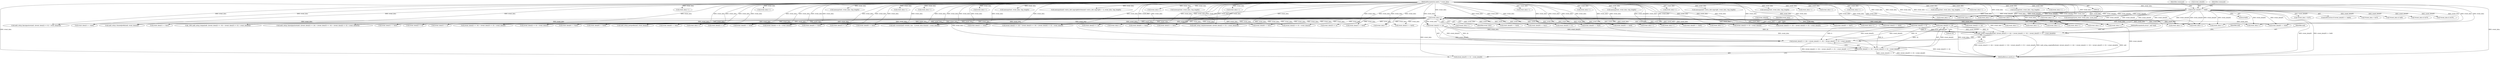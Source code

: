 digraph "0_wildmidi_660b513d99bced8783a4a5984ac2f742c74ebbdd_4@array" {
"1001124" [label="(Call,event_data[4] << 16)"];
"1000187" [label="(Call,event_data++)"];
"1000171" [label="(Call,event_data[0] >= 0x80)"];
"1000143" [label="(MethodParameterIn,uint8_t * event_data)"];
"1001115" [label="(Call,midi_setup_smpteoffset(mdi, ((event_data[3] << 24) + (event_data[4] << 16) + (event_data[5] << 8) + event_data[6])))"];
"1001117" [label="(Call,(event_data[3] << 24) + (event_data[4] << 16) + (event_data[5] << 8) + event_data[6])"];
"1001123" [label="(Call,(event_data[4] << 16) + (event_data[5] << 8) + event_data[6])"];
"1000312" [label="(Call,event_data++)"];
"1001186" [label="(Call,(event_data[4] << 8) + event_data[5])"];
"1000142" [label="(MethodParameterIn,struct _mdi *mdi)"];
"1001181" [label="(Call,event_data[3] << 16)"];
"1000358" [label="(Call,event_data[0] == 0x00)"];
"1001138" [label="(Call,mdi->events[mdi->events_size - 1].event_data.channel = event_data[2])"];
"1001292" [label="(Call,*event_data > 0x7f)"];
"1000888" [label="(Call,event_data++)"];
"1000369" [label="(Call,midi_setup_sequenceno(mdi, ((event_data[2] << 8) + event_data[3])))"];
"1001175" [label="(Call,event_data[2] << 24)"];
"1001117" [label="(Call,(event_data[3] << 24) + (event_data[4] << 16) + (event_data[5] << 8) + event_data[6])"];
"1000464" [label="(Call,event_data++)"];
"1001327" [label="(Call,event_data++)"];
"1000363" [label="(Call,event_data[1] == 0x02)"];
"1000504" [label="(Call,event_data++)"];
"1001084" [label="(Call,event_data[2] << 16)"];
"1001118" [label="(Call,event_data[3] << 24)"];
"1000866" [label="(Call,event_data++)"];
"1000170" [label="(ControlStructure,if (event_data[0] >= 0x80))"];
"1000195" [label="(Identifier,command)"];
"1000458" [label="(Call,event_data[0] == 0x02)"];
"1000770" [label="(Call,memcpy(text, event_data, tmp_length))"];
"1001070" [label="(Call,event_data[0] == 0x51)"];
"1001214" [label="(Call,(event_data[2] << 8) + event_data[3])"];
"1000793" [label="(Call,event_data++)"];
"1000906" [label="(Call,event_data++)"];
"1000714" [label="(Call,event_data[0] == 0x04)"];
"1000669" [label="(Call,event_data++)"];
"1001212" [label="(Call,midi_setup_keysignature(mdi, ((event_data[2] << 8) + event_data[3])))"];
"1000284" [label="(Call,event_data++)"];
"1001166" [label="(Call,event_data[1] == 0x04)"];
"1001018" [label="(Call,midi_setup_channelprefix(mdi, event_data[2]))"];
"1000815" [label="(Call,event_data++)"];
"1001034" [label="(Call,event_data[1] == 0x01)"];
"1000916" [label="(Call,memcpy(text, event_data, tmp_length))"];
"1001081" [label="(Call,_WM_midi_setup_tempo(mdi, ((event_data[2] << 16) + (event_data[3] << 8) + event_data[4])))"];
"1000539" [label="(Call,memcpy(&mdi->extra_info.copyright[strlen(mdi->extra_info.copyright) + 1], event_data, tmp_length))"];
"1001132" [label="(Identifier,event_data)"];
"1001172" [label="(Call,midi_setup_timesignature(mdi, ((event_data[2] << 24) + (event_data[3] << 16) + (event_data[4] << 8) + event_data[5])))"];
"1001075" [label="(Call,event_data[1] == 0x03)"];
"1000244" [label="(Call,event_data++)"];
"1001123" [label="(Call,(event_data[4] << 16) + (event_data[5] << 8) + event_data[6])"];
"1001125" [label="(Call,event_data[4])"];
"1000742" [label="(Call,event_data++)"];
"1000989" [label="(Call,memcpy(text, event_data, tmp_length))"];
"1001313" [label="(Call,*event_data > 0x7f)"];
"1000279" [label="(Call,event_data++)"];
"1001215" [label="(Call,event_data[2] << 8)"];
"1000179" [label="(Call,*event_data & 0xf0)"];
"1000230" [label="(Call,event_data[1] == 0)"];
"1001083" [label="(Call,(event_data[2] << 16) + (event_data[3] << 8) + event_data[4])"];
"1001305" [label="(Call,*event_data & 0x7F)"];
"1000217" [label="(Call,event_data++)"];
"1001250" [label="(Call,event_data++)"];
"1000371" [label="(Call,(event_data[2] << 8) + event_data[3])"];
"1001323" [label="(Call,*event_data & 0x7F)"];
"1001007" [label="(Call,event_data[0] == 0x20)"];
"1000299" [label="(Call,event_data++)"];
"1001161" [label="(Call,event_data[0] == 0x58)"];
"1001040" [label="(Call,midi_setup_portprefix(mdi, event_data[2]))"];
"1000385" [label="(Call,event_data[0] == 0x01)"];
"1000391" [label="(Call,event_data++)"];
"1001114" [label="(Block,)"];
"1001128" [label="(Literal,16)"];
"1000372" [label="(Call,event_data[2] << 8)"];
"1001143" [label="(Identifier,mdi)"];
"1001201" [label="(Call,event_data[0] == 0x59)"];
"1001104" [label="(Call,event_data[0] == 0x54)"];
"1000239" [label="(Call,event_data++)"];
"1000641" [label="(Call,event_data[0] == 0x03)"];
"1000760" [label="(Call,event_data++)"];
"1001115" [label="(Call,midi_setup_smpteoffset(mdi, ((event_data[3] << 24) + (event_data[4] << 16) + (event_data[5] << 8) + event_data[6])))"];
"1000175" [label="(Literal,0x80)"];
"1001124" [label="(Call,event_data[4] << 16)"];
"1001174" [label="(Call,(event_data[2] << 24) + (event_data[3] << 16) + (event_data[4] << 8) + event_data[5])"];
"1001012" [label="(Call,event_data[1] == 0x01)"];
"1001090" [label="(Call,event_data[3] << 8)"];
"1001206" [label="(Call,event_data[1] == 0x02)"];
"1000431" [label="(Call,event_data++)"];
"1001116" [label="(Identifier,mdi)"];
"1000259" [label="(Call,event_data++)"];
"1001109" [label="(Call,event_data[1] == 0x05)"];
"1000697" [label="(Call,memcpy(text, event_data, tmp_length))"];
"1000330" [label="(Call,event_data++)"];
"1001029" [label="(Call,event_data[0] == 0x21)"];
"1001550" [label="(MethodReturn,uint32_t)"];
"1001342" [label="(Call,memcpy(sysex_store, event_data, sysex_len))"];
"1001187" [label="(Call,event_data[4] << 8)"];
"1000979" [label="(Call,event_data++)"];
"1001051" [label="(Call,event_data[0] == 0x2F)"];
"1000601" [label="(Call,memcpy(mdi->extra_info.copyright, event_data, tmp_length))"];
"1001129" [label="(Call,(event_data[5] << 8) + event_data[6])"];
"1000186" [label="(Call,*event_data++)"];
"1000860" [label="(Call,event_data[0] == 0x06)"];
"1000264" [label="(Call,event_data++)"];
"1000178" [label="(Identifier,command)"];
"1000624" [label="(Call,memcpy(text, event_data, tmp_length))"];
"1000486" [label="(Call,event_data++)"];
"1000687" [label="(Call,event_data++)"];
"1000720" [label="(Call,event_data++)"];
"1000939" [label="(Call,event_data++)"];
"1000961" [label="(Call,event_data++)"];
"1000787" [label="(Call,event_data[0] == 0x05)"];
"1001309" [label="(Call,event_data++)"];
"1000647" [label="(Call,event_data++)"];
"1001089" [label="(Call,(event_data[3] << 8) + event_data[4])"];
"1000143" [label="(MethodParameterIn,uint8_t * event_data)"];
"1000325" [label="(Call,event_data++)"];
"1000172" [label="(Call,event_data[0])"];
"1000441" [label="(Call,memcpy(text, event_data, tmp_length))"];
"1000833" [label="(Call,event_data++)"];
"1001180" [label="(Call,(event_data[3] << 16) + (event_data[4] << 8) + event_data[5])"];
"1000933" [label="(Call,event_data[0] == 0x07)"];
"1001228" [label="(Call,event_data++)"];
"1000212" [label="(Call,event_data++)"];
"1000843" [label="(Call,memcpy(text, event_data, tmp_length))"];
"1000413" [label="(Call,event_data++)"];
"1000188" [label="(Identifier,event_data)"];
"1001056" [label="(Call,event_data[1] == 0x00)"];
"1001130" [label="(Call,event_data[5] << 8)"];
"1000187" [label="(Call,event_data++)"];
"1000171" [label="(Call,event_data[0] >= 0x80)"];
"1001124" -> "1001123"  [label="AST: "];
"1001124" -> "1001128"  [label="CFG: "];
"1001125" -> "1001124"  [label="AST: "];
"1001128" -> "1001124"  [label="AST: "];
"1001132" -> "1001124"  [label="CFG: "];
"1001124" -> "1001550"  [label="DDG: event_data[4]"];
"1001124" -> "1001115"  [label="DDG: event_data[4]"];
"1001124" -> "1001115"  [label="DDG: 16"];
"1001124" -> "1001117"  [label="DDG: event_data[4]"];
"1001124" -> "1001117"  [label="DDG: 16"];
"1001124" -> "1001123"  [label="DDG: event_data[4]"];
"1001124" -> "1001123"  [label="DDG: 16"];
"1000187" -> "1001124"  [label="DDG: event_data"];
"1000143" -> "1001124"  [label="DDG: event_data"];
"1000187" -> "1000186"  [label="AST: "];
"1000187" -> "1000188"  [label="CFG: "];
"1000188" -> "1000187"  [label="AST: "];
"1000186" -> "1000187"  [label="CFG: "];
"1000187" -> "1001550"  [label="DDG: event_data"];
"1000171" -> "1000187"  [label="DDG: event_data[0]"];
"1000143" -> "1000187"  [label="DDG: event_data"];
"1000187" -> "1000212"  [label="DDG: event_data"];
"1000187" -> "1000230"  [label="DDG: event_data"];
"1000187" -> "1000239"  [label="DDG: event_data"];
"1000187" -> "1000259"  [label="DDG: event_data"];
"1000187" -> "1000279"  [label="DDG: event_data"];
"1000187" -> "1000299"  [label="DDG: event_data"];
"1000187" -> "1000312"  [label="DDG: event_data"];
"1000187" -> "1000325"  [label="DDG: event_data"];
"1000187" -> "1000358"  [label="DDG: event_data"];
"1000187" -> "1000363"  [label="DDG: event_data"];
"1000187" -> "1000369"  [label="DDG: event_data"];
"1000187" -> "1000372"  [label="DDG: event_data"];
"1000187" -> "1000371"  [label="DDG: event_data"];
"1000187" -> "1000385"  [label="DDG: event_data"];
"1000187" -> "1000391"  [label="DDG: event_data"];
"1000187" -> "1000458"  [label="DDG: event_data"];
"1000187" -> "1000464"  [label="DDG: event_data"];
"1000187" -> "1000641"  [label="DDG: event_data"];
"1000187" -> "1000647"  [label="DDG: event_data"];
"1000187" -> "1000714"  [label="DDG: event_data"];
"1000187" -> "1000720"  [label="DDG: event_data"];
"1000187" -> "1000787"  [label="DDG: event_data"];
"1000187" -> "1000793"  [label="DDG: event_data"];
"1000187" -> "1000860"  [label="DDG: event_data"];
"1000187" -> "1000866"  [label="DDG: event_data"];
"1000187" -> "1000933"  [label="DDG: event_data"];
"1000187" -> "1000939"  [label="DDG: event_data"];
"1000187" -> "1001007"  [label="DDG: event_data"];
"1000187" -> "1001012"  [label="DDG: event_data"];
"1000187" -> "1001018"  [label="DDG: event_data"];
"1000187" -> "1001029"  [label="DDG: event_data"];
"1000187" -> "1001034"  [label="DDG: event_data"];
"1000187" -> "1001040"  [label="DDG: event_data"];
"1000187" -> "1001051"  [label="DDG: event_data"];
"1000187" -> "1001056"  [label="DDG: event_data"];
"1000187" -> "1001070"  [label="DDG: event_data"];
"1000187" -> "1001075"  [label="DDG: event_data"];
"1000187" -> "1001081"  [label="DDG: event_data"];
"1000187" -> "1001084"  [label="DDG: event_data"];
"1000187" -> "1001083"  [label="DDG: event_data"];
"1000187" -> "1001090"  [label="DDG: event_data"];
"1000187" -> "1001089"  [label="DDG: event_data"];
"1000187" -> "1001104"  [label="DDG: event_data"];
"1000187" -> "1001109"  [label="DDG: event_data"];
"1000187" -> "1001115"  [label="DDG: event_data"];
"1000187" -> "1001118"  [label="DDG: event_data"];
"1000187" -> "1001117"  [label="DDG: event_data"];
"1000187" -> "1001123"  [label="DDG: event_data"];
"1000187" -> "1001130"  [label="DDG: event_data"];
"1000187" -> "1001129"  [label="DDG: event_data"];
"1000187" -> "1001138"  [label="DDG: event_data"];
"1000187" -> "1001161"  [label="DDG: event_data"];
"1000187" -> "1001166"  [label="DDG: event_data"];
"1000187" -> "1001172"  [label="DDG: event_data"];
"1000187" -> "1001175"  [label="DDG: event_data"];
"1000187" -> "1001174"  [label="DDG: event_data"];
"1000187" -> "1001181"  [label="DDG: event_data"];
"1000187" -> "1001180"  [label="DDG: event_data"];
"1000187" -> "1001187"  [label="DDG: event_data"];
"1000187" -> "1001186"  [label="DDG: event_data"];
"1000187" -> "1001201"  [label="DDG: event_data"];
"1000187" -> "1001206"  [label="DDG: event_data"];
"1000187" -> "1001212"  [label="DDG: event_data"];
"1000187" -> "1001215"  [label="DDG: event_data"];
"1000187" -> "1001214"  [label="DDG: event_data"];
"1000187" -> "1001228"  [label="DDG: event_data"];
"1000187" -> "1001309"  [label="DDG: event_data"];
"1000187" -> "1001327"  [label="DDG: event_data"];
"1000171" -> "1000170"  [label="AST: "];
"1000171" -> "1000175"  [label="CFG: "];
"1000172" -> "1000171"  [label="AST: "];
"1000175" -> "1000171"  [label="AST: "];
"1000178" -> "1000171"  [label="CFG: "];
"1000195" -> "1000171"  [label="CFG: "];
"1000171" -> "1001550"  [label="DDG: event_data[0]"];
"1000171" -> "1001550"  [label="DDG: event_data[0] >= 0x80"];
"1000143" -> "1000171"  [label="DDG: event_data"];
"1000171" -> "1000179"  [label="DDG: event_data[0]"];
"1000171" -> "1000212"  [label="DDG: event_data[0]"];
"1000171" -> "1000217"  [label="DDG: event_data[0]"];
"1000171" -> "1000239"  [label="DDG: event_data[0]"];
"1000171" -> "1000244"  [label="DDG: event_data[0]"];
"1000171" -> "1000259"  [label="DDG: event_data[0]"];
"1000171" -> "1000264"  [label="DDG: event_data[0]"];
"1000171" -> "1000279"  [label="DDG: event_data[0]"];
"1000171" -> "1000284"  [label="DDG: event_data[0]"];
"1000171" -> "1000299"  [label="DDG: event_data[0]"];
"1000171" -> "1000312"  [label="DDG: event_data[0]"];
"1000171" -> "1000325"  [label="DDG: event_data[0]"];
"1000171" -> "1000330"  [label="DDG: event_data[0]"];
"1000171" -> "1000358"  [label="DDG: event_data[0]"];
"1000171" -> "1001292"  [label="DDG: event_data[0]"];
"1000171" -> "1001305"  [label="DDG: event_data[0]"];
"1000171" -> "1001309"  [label="DDG: event_data[0]"];
"1000171" -> "1001313"  [label="DDG: event_data[0]"];
"1000171" -> "1001323"  [label="DDG: event_data[0]"];
"1000171" -> "1001327"  [label="DDG: event_data[0]"];
"1000171" -> "1001342"  [label="DDG: event_data[0]"];
"1000143" -> "1000141"  [label="AST: "];
"1000143" -> "1001550"  [label="DDG: event_data"];
"1000143" -> "1000212"  [label="DDG: event_data"];
"1000143" -> "1000217"  [label="DDG: event_data"];
"1000143" -> "1000230"  [label="DDG: event_data"];
"1000143" -> "1000239"  [label="DDG: event_data"];
"1000143" -> "1000244"  [label="DDG: event_data"];
"1000143" -> "1000259"  [label="DDG: event_data"];
"1000143" -> "1000264"  [label="DDG: event_data"];
"1000143" -> "1000279"  [label="DDG: event_data"];
"1000143" -> "1000284"  [label="DDG: event_data"];
"1000143" -> "1000299"  [label="DDG: event_data"];
"1000143" -> "1000312"  [label="DDG: event_data"];
"1000143" -> "1000325"  [label="DDG: event_data"];
"1000143" -> "1000330"  [label="DDG: event_data"];
"1000143" -> "1000358"  [label="DDG: event_data"];
"1000143" -> "1000363"  [label="DDG: event_data"];
"1000143" -> "1000369"  [label="DDG: event_data"];
"1000143" -> "1000372"  [label="DDG: event_data"];
"1000143" -> "1000371"  [label="DDG: event_data"];
"1000143" -> "1000385"  [label="DDG: event_data"];
"1000143" -> "1000391"  [label="DDG: event_data"];
"1000143" -> "1000413"  [label="DDG: event_data"];
"1000143" -> "1000431"  [label="DDG: event_data"];
"1000143" -> "1000441"  [label="DDG: event_data"];
"1000143" -> "1000458"  [label="DDG: event_data"];
"1000143" -> "1000464"  [label="DDG: event_data"];
"1000143" -> "1000486"  [label="DDG: event_data"];
"1000143" -> "1000504"  [label="DDG: event_data"];
"1000143" -> "1000539"  [label="DDG: event_data"];
"1000143" -> "1000601"  [label="DDG: event_data"];
"1000143" -> "1000624"  [label="DDG: event_data"];
"1000143" -> "1000641"  [label="DDG: event_data"];
"1000143" -> "1000647"  [label="DDG: event_data"];
"1000143" -> "1000669"  [label="DDG: event_data"];
"1000143" -> "1000687"  [label="DDG: event_data"];
"1000143" -> "1000697"  [label="DDG: event_data"];
"1000143" -> "1000714"  [label="DDG: event_data"];
"1000143" -> "1000720"  [label="DDG: event_data"];
"1000143" -> "1000742"  [label="DDG: event_data"];
"1000143" -> "1000760"  [label="DDG: event_data"];
"1000143" -> "1000770"  [label="DDG: event_data"];
"1000143" -> "1000787"  [label="DDG: event_data"];
"1000143" -> "1000793"  [label="DDG: event_data"];
"1000143" -> "1000815"  [label="DDG: event_data"];
"1000143" -> "1000833"  [label="DDG: event_data"];
"1000143" -> "1000843"  [label="DDG: event_data"];
"1000143" -> "1000860"  [label="DDG: event_data"];
"1000143" -> "1000866"  [label="DDG: event_data"];
"1000143" -> "1000888"  [label="DDG: event_data"];
"1000143" -> "1000906"  [label="DDG: event_data"];
"1000143" -> "1000916"  [label="DDG: event_data"];
"1000143" -> "1000933"  [label="DDG: event_data"];
"1000143" -> "1000939"  [label="DDG: event_data"];
"1000143" -> "1000961"  [label="DDG: event_data"];
"1000143" -> "1000979"  [label="DDG: event_data"];
"1000143" -> "1000989"  [label="DDG: event_data"];
"1000143" -> "1001007"  [label="DDG: event_data"];
"1000143" -> "1001012"  [label="DDG: event_data"];
"1000143" -> "1001018"  [label="DDG: event_data"];
"1000143" -> "1001029"  [label="DDG: event_data"];
"1000143" -> "1001034"  [label="DDG: event_data"];
"1000143" -> "1001040"  [label="DDG: event_data"];
"1000143" -> "1001051"  [label="DDG: event_data"];
"1000143" -> "1001056"  [label="DDG: event_data"];
"1000143" -> "1001070"  [label="DDG: event_data"];
"1000143" -> "1001075"  [label="DDG: event_data"];
"1000143" -> "1001081"  [label="DDG: event_data"];
"1000143" -> "1001084"  [label="DDG: event_data"];
"1000143" -> "1001083"  [label="DDG: event_data"];
"1000143" -> "1001090"  [label="DDG: event_data"];
"1000143" -> "1001089"  [label="DDG: event_data"];
"1000143" -> "1001104"  [label="DDG: event_data"];
"1000143" -> "1001109"  [label="DDG: event_data"];
"1000143" -> "1001115"  [label="DDG: event_data"];
"1000143" -> "1001118"  [label="DDG: event_data"];
"1000143" -> "1001117"  [label="DDG: event_data"];
"1000143" -> "1001123"  [label="DDG: event_data"];
"1000143" -> "1001130"  [label="DDG: event_data"];
"1000143" -> "1001129"  [label="DDG: event_data"];
"1000143" -> "1001138"  [label="DDG: event_data"];
"1000143" -> "1001161"  [label="DDG: event_data"];
"1000143" -> "1001166"  [label="DDG: event_data"];
"1000143" -> "1001172"  [label="DDG: event_data"];
"1000143" -> "1001175"  [label="DDG: event_data"];
"1000143" -> "1001174"  [label="DDG: event_data"];
"1000143" -> "1001181"  [label="DDG: event_data"];
"1000143" -> "1001180"  [label="DDG: event_data"];
"1000143" -> "1001187"  [label="DDG: event_data"];
"1000143" -> "1001186"  [label="DDG: event_data"];
"1000143" -> "1001201"  [label="DDG: event_data"];
"1000143" -> "1001206"  [label="DDG: event_data"];
"1000143" -> "1001212"  [label="DDG: event_data"];
"1000143" -> "1001215"  [label="DDG: event_data"];
"1000143" -> "1001214"  [label="DDG: event_data"];
"1000143" -> "1001228"  [label="DDG: event_data"];
"1000143" -> "1001250"  [label="DDG: event_data"];
"1000143" -> "1001309"  [label="DDG: event_data"];
"1000143" -> "1001327"  [label="DDG: event_data"];
"1000143" -> "1001342"  [label="DDG: event_data"];
"1001115" -> "1001114"  [label="AST: "];
"1001115" -> "1001117"  [label="CFG: "];
"1001116" -> "1001115"  [label="AST: "];
"1001117" -> "1001115"  [label="AST: "];
"1001143" -> "1001115"  [label="CFG: "];
"1001115" -> "1001550"  [label="DDG: mdi"];
"1001115" -> "1001550"  [label="DDG: midi_setup_smpteoffset(mdi, ((event_data[3] << 24) + (event_data[4] << 16) + (event_data[5] << 8) + event_data[6]))"];
"1001115" -> "1001550"  [label="DDG: (event_data[3] << 24) + (event_data[4] << 16) + (event_data[5] << 8) + event_data[6]"];
"1000142" -> "1001115"  [label="DDG: mdi"];
"1001118" -> "1001115"  [label="DDG: event_data[3]"];
"1001118" -> "1001115"  [label="DDG: 24"];
"1001130" -> "1001115"  [label="DDG: event_data[5]"];
"1001130" -> "1001115"  [label="DDG: 8"];
"1001117" -> "1001123"  [label="CFG: "];
"1001118" -> "1001117"  [label="AST: "];
"1001123" -> "1001117"  [label="AST: "];
"1001117" -> "1001550"  [label="DDG: (event_data[4] << 16) + (event_data[5] << 8) + event_data[6]"];
"1001117" -> "1001550"  [label="DDG: event_data[3] << 24"];
"1001118" -> "1001117"  [label="DDG: event_data[3]"];
"1001118" -> "1001117"  [label="DDG: 24"];
"1001130" -> "1001117"  [label="DDG: event_data[5]"];
"1001130" -> "1001117"  [label="DDG: 8"];
"1001123" -> "1001129"  [label="CFG: "];
"1001129" -> "1001123"  [label="AST: "];
"1001123" -> "1001550"  [label="DDG: (event_data[5] << 8) + event_data[6]"];
"1001123" -> "1001550"  [label="DDG: event_data[4] << 16"];
"1001130" -> "1001123"  [label="DDG: event_data[5]"];
"1001130" -> "1001123"  [label="DDG: 8"];
}

